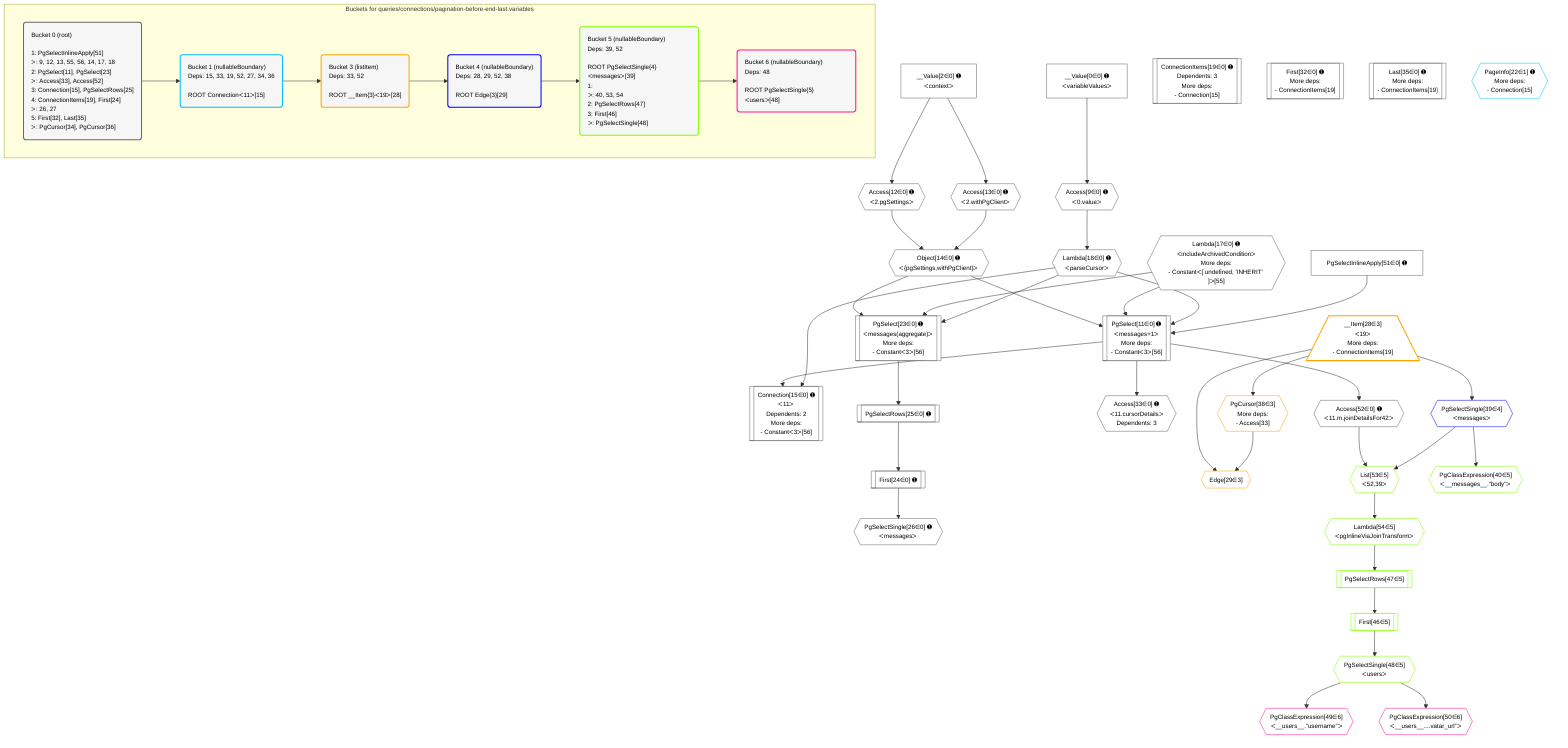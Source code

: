 %%{init: {'themeVariables': { 'fontSize': '12px'}}}%%
graph TD
    classDef path fill:#eee,stroke:#000,color:#000
    classDef plan fill:#fff,stroke-width:1px,color:#000
    classDef itemplan fill:#fff,stroke-width:2px,color:#000
    classDef unbatchedplan fill:#dff,stroke-width:1px,color:#000
    classDef sideeffectplan fill:#fcc,stroke-width:2px,color:#000
    classDef bucket fill:#f6f6f6,color:#000,stroke-width:2px,text-align:left

    subgraph "Buckets for queries/connections/pagination-before-end-last.variables"
    Bucket0("Bucket 0 (root)<br /><br />1: PgSelectInlineApply[51]<br />ᐳ: 9, 12, 13, 55, 56, 14, 17, 18<br />2: PgSelect[11], PgSelect[23]<br />ᐳ: Access[33], Access[52]<br />3: Connection[15], PgSelectRows[25]<br />4: ConnectionItems[19], First[24]<br />ᐳ: 26, 27<br />5: First[32], Last[35]<br />ᐳ: PgCursor[34], PgCursor[36]"):::bucket
    Bucket1("Bucket 1 (nullableBoundary)<br />Deps: 15, 33, 19, 52, 27, 34, 36<br /><br />ROOT Connectionᐸ11ᐳ[15]"):::bucket
    Bucket3("Bucket 3 (listItem)<br />Deps: 33, 52<br /><br />ROOT __Item{3}ᐸ19ᐳ[28]"):::bucket
    Bucket4("Bucket 4 (nullableBoundary)<br />Deps: 28, 29, 52, 38<br /><br />ROOT Edge{3}[29]"):::bucket
    Bucket5("Bucket 5 (nullableBoundary)<br />Deps: 39, 52<br /><br />ROOT PgSelectSingle{4}ᐸmessagesᐳ[39]<br />1: <br />ᐳ: 40, 53, 54<br />2: PgSelectRows[47]<br />3: First[46]<br />ᐳ: PgSelectSingle[48]"):::bucket
    Bucket6("Bucket 6 (nullableBoundary)<br />Deps: 48<br /><br />ROOT PgSelectSingle{5}ᐸusersᐳ[48]"):::bucket
    end
    Bucket0 --> Bucket1
    Bucket1 --> Bucket3
    Bucket3 --> Bucket4
    Bucket4 --> Bucket5
    Bucket5 --> Bucket6

    %% plan dependencies
    PgSelect11[["PgSelect[11∈0] ➊<br />ᐸmessages+1ᐳ<br />More deps:<br />- Constantᐸ3ᐳ[56]"]]:::plan
    Object14{{"Object[14∈0] ➊<br />ᐸ{pgSettings,withPgClient}ᐳ"}}:::plan
    Lambda17{{"Lambda[17∈0] ➊<br />ᐸincludeArchivedConditionᐳ<br />More deps:<br />- Constantᐸ[ undefined, 'INHERIT' ]ᐳ[55]"}}:::plan
    Lambda18{{"Lambda[18∈0] ➊<br />ᐸparseCursorᐳ"}}:::plan
    PgSelectInlineApply51["PgSelectInlineApply[51∈0] ➊"]:::plan
    Object14 & Lambda17 & Lambda18 & PgSelectInlineApply51 --> PgSelect11
    PgSelect23[["PgSelect[23∈0] ➊<br />ᐸmessages(aggregate)ᐳ<br />More deps:<br />- Constantᐸ3ᐳ[56]"]]:::plan
    Object14 & Lambda17 & Lambda18 --> PgSelect23
    Connection15[["Connection[15∈0] ➊<br />ᐸ11ᐳ<br />Dependents: 2<br />More deps:<br />- Constantᐸ3ᐳ[56]"]]:::plan
    PgSelect11 & Lambda18 --> Connection15
    Access12{{"Access[12∈0] ➊<br />ᐸ2.pgSettingsᐳ"}}:::plan
    Access13{{"Access[13∈0] ➊<br />ᐸ2.withPgClientᐳ"}}:::plan
    Access12 & Access13 --> Object14
    Access9{{"Access[9∈0] ➊<br />ᐸ0.valueᐳ"}}:::plan
    __Value0["__Value[0∈0] ➊<br />ᐸvariableValuesᐳ"]:::plan
    __Value0 --> Access9
    __Value2["__Value[2∈0] ➊<br />ᐸcontextᐳ"]:::plan
    __Value2 --> Access12
    __Value2 --> Access13
    Access9 --> Lambda18
    ConnectionItems19[["ConnectionItems[19∈0] ➊<br />Dependents: 3<br />More deps:<br />- Connection[15]"]]:::plan
    First24[["First[24∈0] ➊"]]:::plan
    PgSelectRows25[["PgSelectRows[25∈0] ➊"]]:::plan
    PgSelectRows25 --> First24
    PgSelect23 --> PgSelectRows25
    PgSelectSingle26{{"PgSelectSingle[26∈0] ➊<br />ᐸmessagesᐳ"}}:::plan
    First24 --> PgSelectSingle26
    First32[["First[32∈0] ➊<br />More deps:<br />- ConnectionItems[19]"]]:::plan
    Access33{{"Access[33∈0] ➊<br />ᐸ11.cursorDetailsᐳ<br />Dependents: 3"}}:::plan
    PgSelect11 --> Access33
    Last35[["Last[35∈0] ➊<br />More deps:<br />- ConnectionItems[19]"]]:::plan
    Access52{{"Access[52∈0] ➊<br />ᐸ11.m.joinDetailsFor42ᐳ"}}:::plan
    PgSelect11 --> Access52
    PageInfo22{{"PageInfo[22∈1] ➊<br />More deps:<br />- Connection[15]"}}:::plan
    Edge29{{"Edge[29∈3]"}}:::plan
    __Item28[/"__Item[28∈3]<br />ᐸ19ᐳ<br />More deps:<br />- ConnectionItems[19]"\]:::itemplan
    PgCursor38{{"PgCursor[38∈3]<br />More deps:<br />- Access[33]"}}:::plan
    __Item28 & PgCursor38 --> Edge29
    __Item28 --> PgCursor38
    PgSelectSingle39{{"PgSelectSingle[39∈4]<br />ᐸmessagesᐳ"}}:::plan
    __Item28 --> PgSelectSingle39
    List53{{"List[53∈5]<br />ᐸ52,39ᐳ"}}:::plan
    Access52 & PgSelectSingle39 --> List53
    PgClassExpression40{{"PgClassExpression[40∈5]<br />ᐸ__messages__.”body”ᐳ"}}:::plan
    PgSelectSingle39 --> PgClassExpression40
    First46[["First[46∈5]"]]:::plan
    PgSelectRows47[["PgSelectRows[47∈5]"]]:::plan
    PgSelectRows47 --> First46
    Lambda54{{"Lambda[54∈5]<br />ᐸpgInlineViaJoinTransformᐳ"}}:::plan
    Lambda54 --> PgSelectRows47
    PgSelectSingle48{{"PgSelectSingle[48∈5]<br />ᐸusersᐳ"}}:::plan
    First46 --> PgSelectSingle48
    List53 --> Lambda54
    PgClassExpression49{{"PgClassExpression[49∈6]<br />ᐸ__users__.”username”ᐳ"}}:::plan
    PgSelectSingle48 --> PgClassExpression49
    PgClassExpression50{{"PgClassExpression[50∈6]<br />ᐸ__users__....vatar_url”ᐳ"}}:::plan
    PgSelectSingle48 --> PgClassExpression50

    %% define steps
    classDef bucket0 stroke:#696969
    class Bucket0,__Value0,__Value2,Access9,PgSelect11,Access12,Access13,Object14,Connection15,Lambda17,Lambda18,ConnectionItems19,PgSelect23,First24,PgSelectRows25,PgSelectSingle26,First32,Access33,Last35,PgSelectInlineApply51,Access52 bucket0
    classDef bucket1 stroke:#00bfff
    class Bucket1,PageInfo22 bucket1
    classDef bucket3 stroke:#ffa500
    class Bucket3,__Item28,Edge29,PgCursor38 bucket3
    classDef bucket4 stroke:#0000ff
    class Bucket4,PgSelectSingle39 bucket4
    classDef bucket5 stroke:#7fff00
    class Bucket5,PgClassExpression40,First46,PgSelectRows47,PgSelectSingle48,List53,Lambda54 bucket5
    classDef bucket6 stroke:#ff1493
    class Bucket6,PgClassExpression49,PgClassExpression50 bucket6